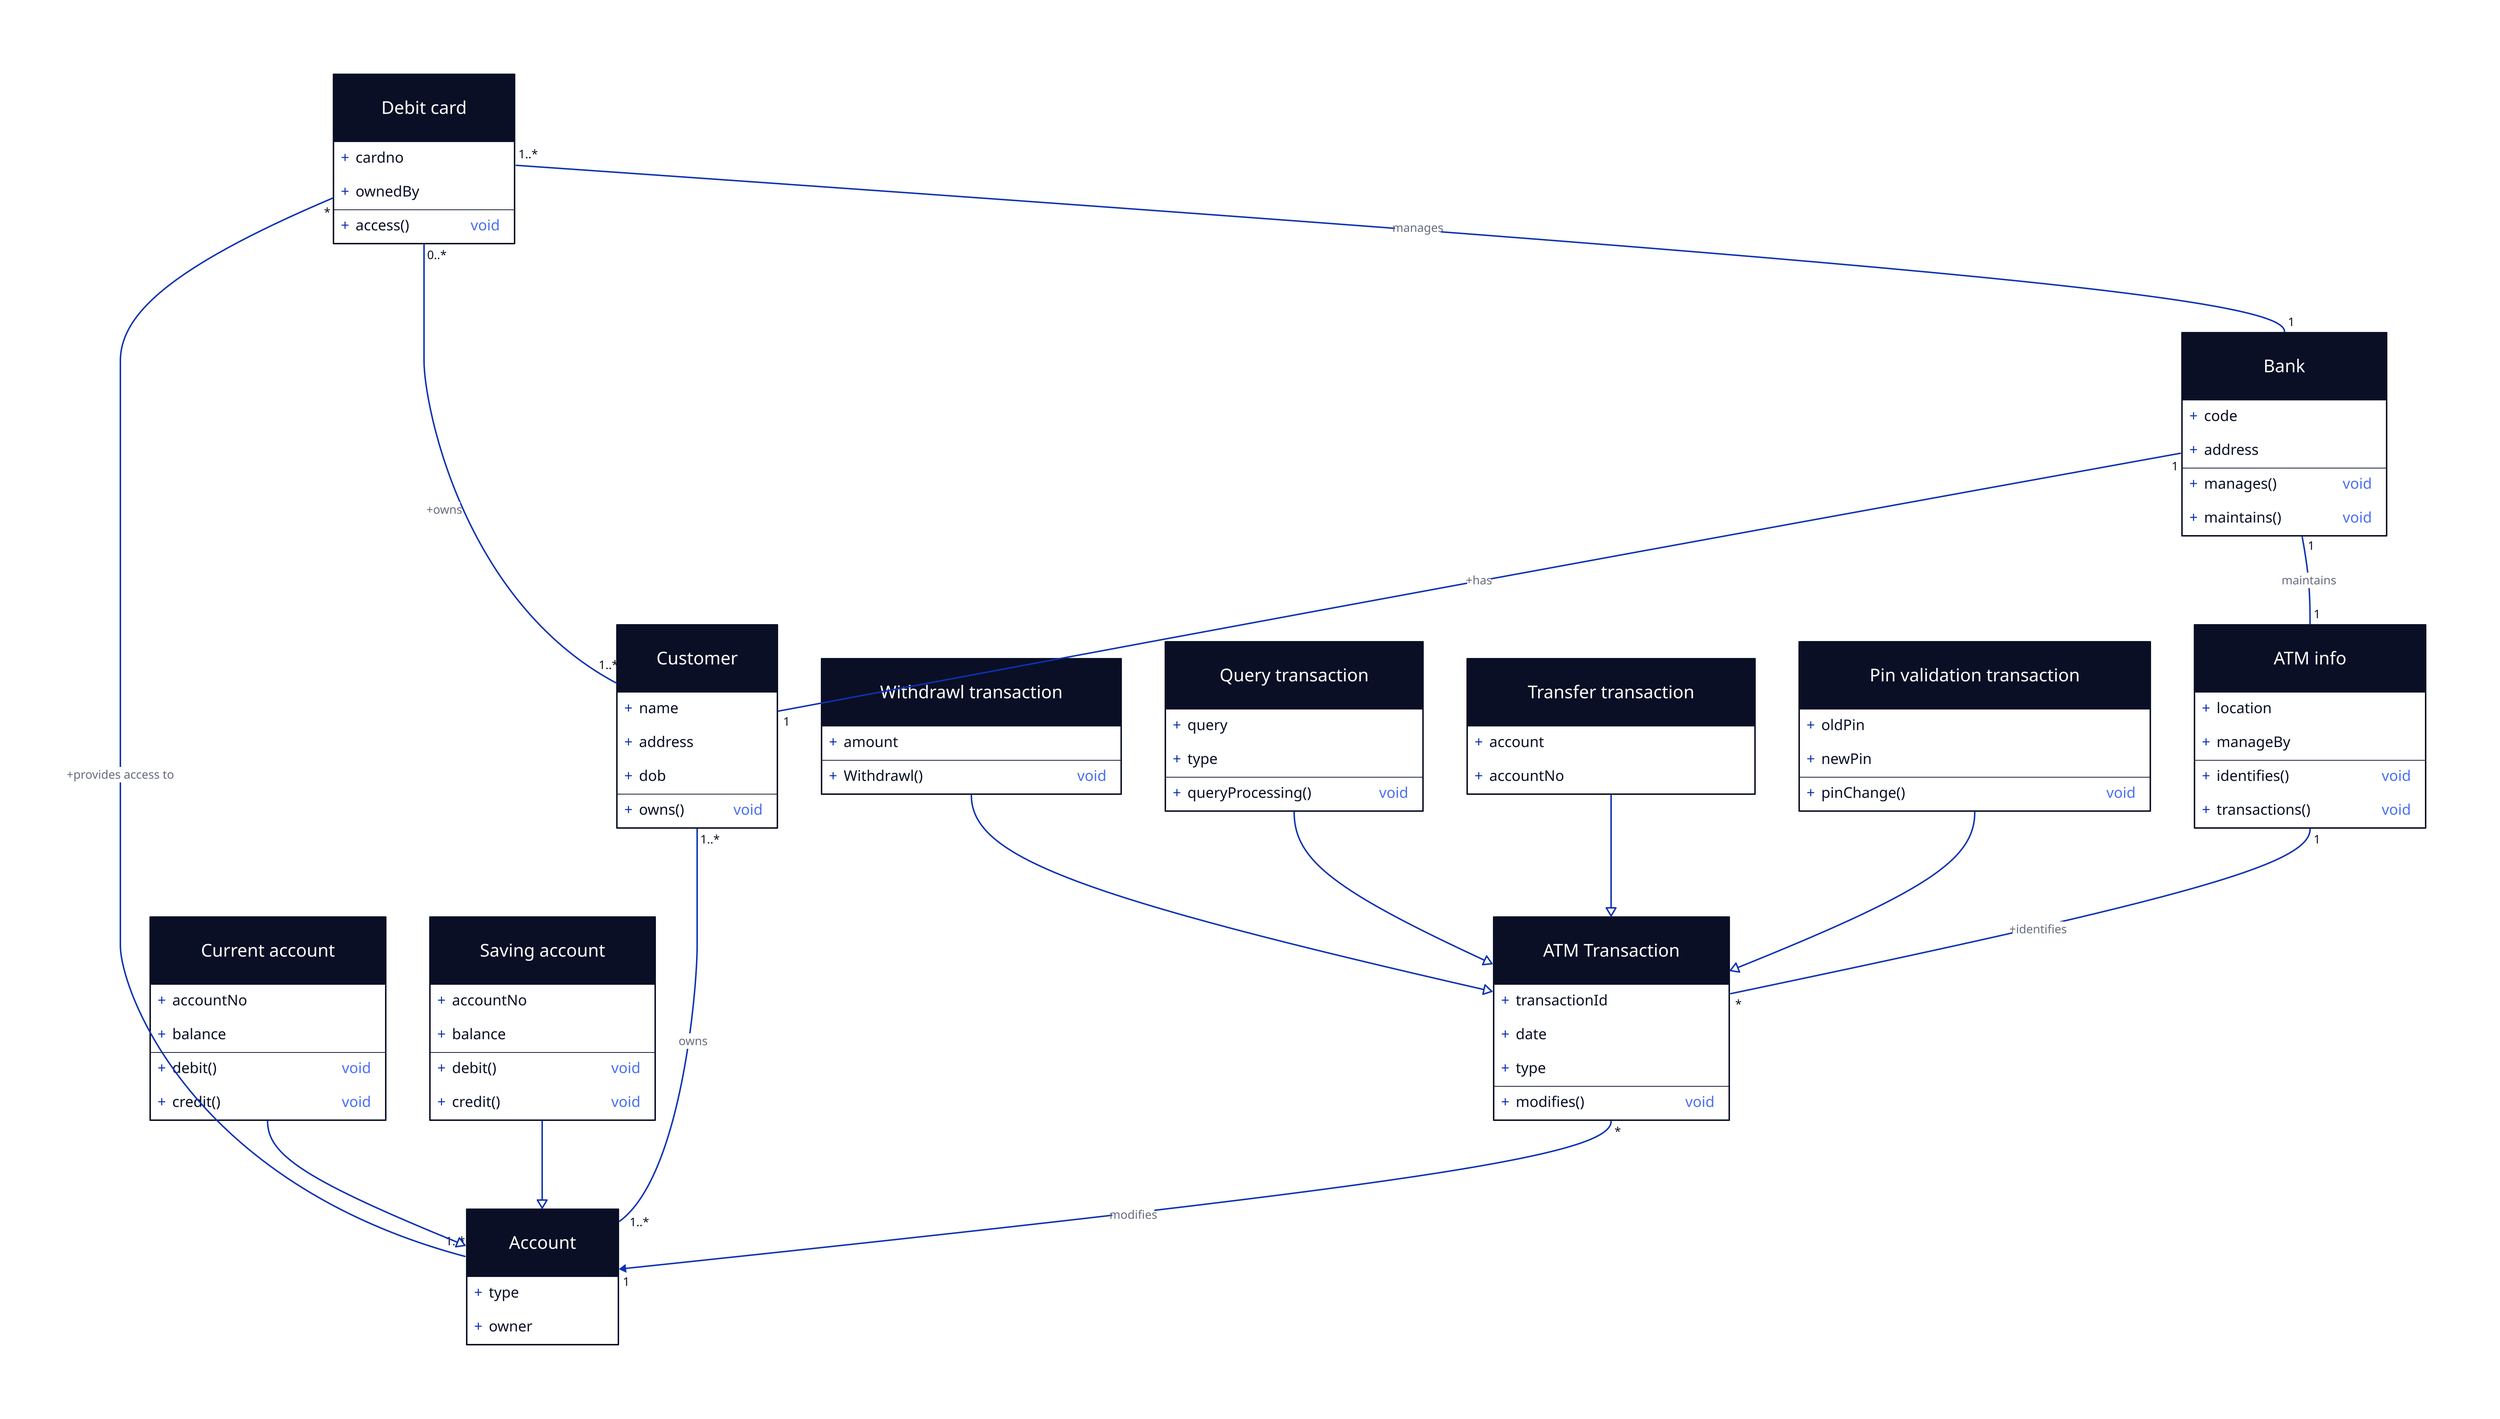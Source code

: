 DebitCard: Debit card {
  shape: class
  +cardno
  +ownedBy

  +access()
}

Bank: {
  shape: class
  +code
  +address

  +manages()
  +maintains()
}

ATMInfo: ATM info {
  shape: class
  +location
  +manageBy

  +identifies()
  +transactions()
}

Customer: {
  shape: class
  +name
  +address
  +dob

  +owns()
}

Account: {
  shape: class
  +type
  +owner
}

ATMTransaction: ATM Transaction {
  shape: class
  +transactionId
  +date
  +type

  +modifies()
}

CurrentAccount: Current account {
  shape: class
  +accountNo
  +balance

  +debit()
  +credit()
}

SavingAccount: Saving account {
  shape: class
  +accountNo
  +balance

  +debit()
  +credit()
}

WidthdrawlTransaction: Withdrawl transaction {
  shape: class
  +amount

  +Withdrawl()
}

QueryTransaction: Query transaction {
  shape: class
  +query
  +type

  +queryProcessing()
}

TransferTransaction: Transfer transaction {
  shape: class
  +account
  +accountNo
}

PinValidation: Pin validation transaction {
  shape: class
  +oldPin
  +newPin

  +pinChange()
}

DebitCard -- Bank: manages {
  source-arrowhead: 1..*
  target-arrowhead: 1
}

Bank -- ATMInfo: maintains {
  source-arrowhead: 1
  target-arrowhead: 1
}

Bank -- Customer: +has {
  source-arrowhead: 1
  target-arrowhead: 1
}

DebitCard -- Customer: +owns {
  source-arrowhead: 0..*
  target-arrowhead: 1..*
}

DebitCard -- Account: +provides access to {
  source-arrowhead: *
  target-arrowhead: 1..*
}

Customer -- Account: owns {
  source-arrowhead: 1..*
  target-arrowhead: 1..*
}

ATMInfo -- ATMTransaction: +identifies {
  source-arrowhead: 1
  target-arrowhead: *
}

ATMTransaction -> Account: modifies {
  source-arrowhead: *
  target-arrowhead: 1
}

CurrentAccount -> Account: {
  target-arrowhead.shape: triangle
  target-arrowhead.style.filled: false
}

SavingAccount -> Account: {
  target-arrowhead.shape: triangle
  target-arrowhead.style.filled: false
}

WidthdrawlTransaction -> ATMTransaction: {
  target-arrowhead.shape: triangle
  target-arrowhead.style.filled: false
}
QueryTransaction -> ATMTransaction: {
  target-arrowhead.shape: triangle
  target-arrowhead.style.filled: false
}
TransferTransaction -> ATMTransaction: {
  target-arrowhead.shape: triangle
  target-arrowhead.style.filled: false
}
PinValidation -> ATMTransaction: {
  target-arrowhead.shape: triangle
  target-arrowhead.style.filled: false
}
